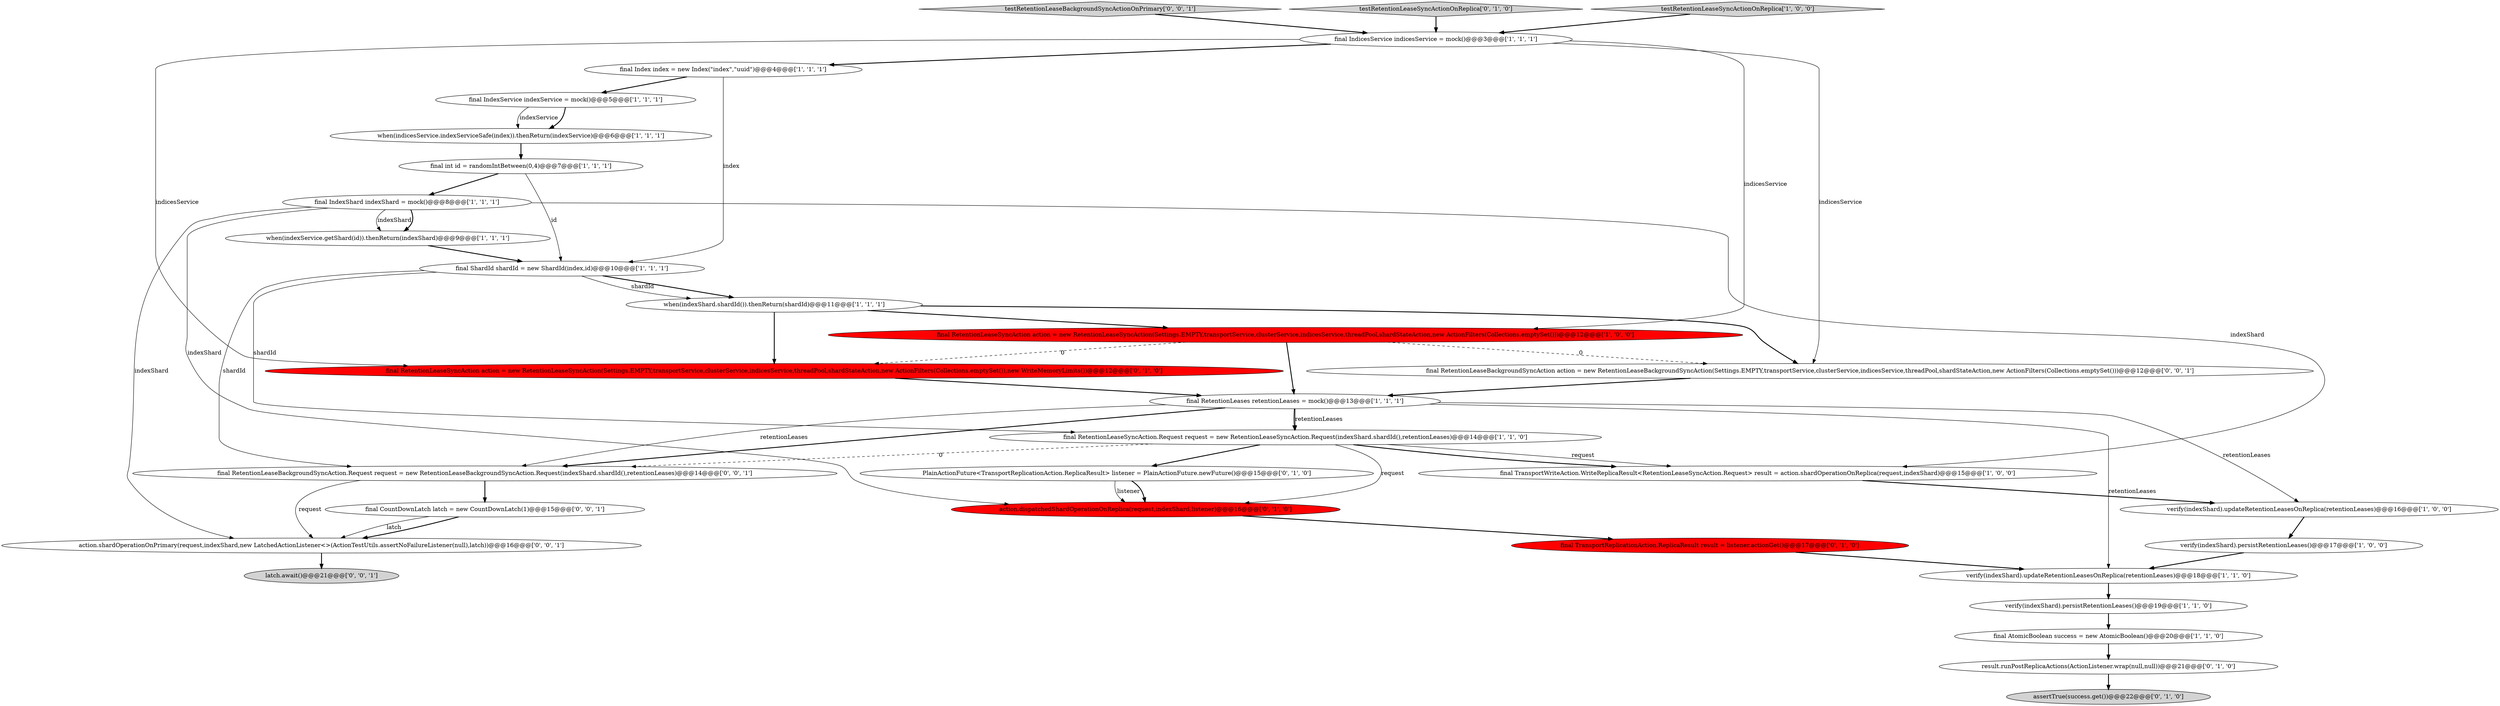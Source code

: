 digraph {
31 [style = filled, label = "final RetentionLeaseBackgroundSyncAction action = new RetentionLeaseBackgroundSyncAction(Settings.EMPTY,transportService,clusterService,indicesService,threadPool,shardStateAction,new ActionFilters(Collections.emptySet()))@@@12@@@['0', '0', '1']", fillcolor = white, shape = ellipse image = "AAA0AAABBB3BBB"];
10 [style = filled, label = "final ShardId shardId = new ShardId(index,id)@@@10@@@['1', '1', '1']", fillcolor = white, shape = ellipse image = "AAA0AAABBB1BBB"];
19 [style = filled, label = "final TransportReplicationAction.ReplicaResult result = listener.actionGet()@@@17@@@['0', '1', '0']", fillcolor = red, shape = ellipse image = "AAA1AAABBB2BBB"];
1 [style = filled, label = "final IndexShard indexShard = mock()@@@8@@@['1', '1', '1']", fillcolor = white, shape = ellipse image = "AAA0AAABBB1BBB"];
14 [style = filled, label = "when(indexService.getShard(id)).thenReturn(indexShard)@@@9@@@['1', '1', '1']", fillcolor = white, shape = ellipse image = "AAA0AAABBB1BBB"];
23 [style = filled, label = "assertTrue(success.get())@@@22@@@['0', '1', '0']", fillcolor = lightgray, shape = ellipse image = "AAA0AAABBB2BBB"];
9 [style = filled, label = "final IndexService indexService = mock()@@@5@@@['1', '1', '1']", fillcolor = white, shape = ellipse image = "AAA0AAABBB1BBB"];
21 [style = filled, label = "action.dispatchedShardOperationOnReplica(request,indexShard,listener)@@@16@@@['0', '1', '0']", fillcolor = red, shape = ellipse image = "AAA1AAABBB2BBB"];
29 [style = filled, label = "action.shardOperationOnPrimary(request,indexShard,new LatchedActionListener<>(ActionTestUtils.assertNoFailureListener(null),latch))@@@16@@@['0', '0', '1']", fillcolor = white, shape = ellipse image = "AAA0AAABBB3BBB"];
0 [style = filled, label = "final int id = randomIntBetween(0,4)@@@7@@@['1', '1', '1']", fillcolor = white, shape = ellipse image = "AAA0AAABBB1BBB"];
22 [style = filled, label = "final RetentionLeaseSyncAction action = new RetentionLeaseSyncAction(Settings.EMPTY,transportService,clusterService,indicesService,threadPool,shardStateAction,new ActionFilters(Collections.emptySet()),new WriteMemoryLimits())@@@12@@@['0', '1', '0']", fillcolor = red, shape = ellipse image = "AAA1AAABBB2BBB"];
4 [style = filled, label = "verify(indexShard).persistRetentionLeases()@@@19@@@['1', '1', '0']", fillcolor = white, shape = ellipse image = "AAA0AAABBB1BBB"];
24 [style = filled, label = "PlainActionFuture<TransportReplicationAction.ReplicaResult> listener = PlainActionFuture.newFuture()@@@15@@@['0', '1', '0']", fillcolor = white, shape = ellipse image = "AAA0AAABBB2BBB"];
26 [style = filled, label = "latch.await()@@@21@@@['0', '0', '1']", fillcolor = lightgray, shape = ellipse image = "AAA0AAABBB3BBB"];
20 [style = filled, label = "result.runPostReplicaActions(ActionListener.wrap(null,null))@@@21@@@['0', '1', '0']", fillcolor = white, shape = ellipse image = "AAA0AAABBB2BBB"];
13 [style = filled, label = "final RetentionLeaseSyncAction action = new RetentionLeaseSyncAction(Settings.EMPTY,transportService,clusterService,indicesService,threadPool,shardStateAction,new ActionFilters(Collections.emptySet()))@@@12@@@['1', '0', '0']", fillcolor = red, shape = ellipse image = "AAA1AAABBB1BBB"];
16 [style = filled, label = "final RetentionLeaseSyncAction.Request request = new RetentionLeaseSyncAction.Request(indexShard.shardId(),retentionLeases)@@@14@@@['1', '1', '0']", fillcolor = white, shape = ellipse image = "AAA0AAABBB1BBB"];
5 [style = filled, label = "final Index index = new Index(\"index\",\"uuid\")@@@4@@@['1', '1', '1']", fillcolor = white, shape = ellipse image = "AAA0AAABBB1BBB"];
30 [style = filled, label = "final CountDownLatch latch = new CountDownLatch(1)@@@15@@@['0', '0', '1']", fillcolor = white, shape = ellipse image = "AAA0AAABBB3BBB"];
7 [style = filled, label = "verify(indexShard).updateRetentionLeasesOnReplica(retentionLeases)@@@16@@@['1', '0', '0']", fillcolor = white, shape = ellipse image = "AAA0AAABBB1BBB"];
27 [style = filled, label = "testRetentionLeaseBackgroundSyncActionOnPrimary['0', '0', '1']", fillcolor = lightgray, shape = diamond image = "AAA0AAABBB3BBB"];
17 [style = filled, label = "verify(indexShard).persistRetentionLeases()@@@17@@@['1', '0', '0']", fillcolor = white, shape = ellipse image = "AAA0AAABBB1BBB"];
3 [style = filled, label = "verify(indexShard).updateRetentionLeasesOnReplica(retentionLeases)@@@18@@@['1', '1', '0']", fillcolor = white, shape = ellipse image = "AAA0AAABBB1BBB"];
18 [style = filled, label = "when(indexShard.shardId()).thenReturn(shardId)@@@11@@@['1', '1', '1']", fillcolor = white, shape = ellipse image = "AAA0AAABBB1BBB"];
8 [style = filled, label = "final AtomicBoolean success = new AtomicBoolean()@@@20@@@['1', '1', '0']", fillcolor = white, shape = ellipse image = "AAA0AAABBB1BBB"];
25 [style = filled, label = "testRetentionLeaseSyncActionOnReplica['0', '1', '0']", fillcolor = lightgray, shape = diamond image = "AAA0AAABBB2BBB"];
2 [style = filled, label = "when(indicesService.indexServiceSafe(index)).thenReturn(indexService)@@@6@@@['1', '1', '1']", fillcolor = white, shape = ellipse image = "AAA0AAABBB1BBB"];
11 [style = filled, label = "final IndicesService indicesService = mock()@@@3@@@['1', '1', '1']", fillcolor = white, shape = ellipse image = "AAA0AAABBB1BBB"];
15 [style = filled, label = "final TransportWriteAction.WriteReplicaResult<RetentionLeaseSyncAction.Request> result = action.shardOperationOnReplica(request,indexShard)@@@15@@@['1', '0', '0']", fillcolor = white, shape = ellipse image = "AAA0AAABBB1BBB"];
12 [style = filled, label = "final RetentionLeases retentionLeases = mock()@@@13@@@['1', '1', '1']", fillcolor = white, shape = ellipse image = "AAA0AAABBB1BBB"];
28 [style = filled, label = "final RetentionLeaseBackgroundSyncAction.Request request = new RetentionLeaseBackgroundSyncAction.Request(indexShard.shardId(),retentionLeases)@@@14@@@['0', '0', '1']", fillcolor = white, shape = ellipse image = "AAA0AAABBB3BBB"];
6 [style = filled, label = "testRetentionLeaseSyncActionOnReplica['1', '0', '0']", fillcolor = lightgray, shape = diamond image = "AAA0AAABBB1BBB"];
5->10 [style = solid, label="index"];
16->15 [style = solid, label="request"];
10->18 [style = bold, label=""];
16->15 [style = bold, label=""];
18->31 [style = bold, label=""];
7->17 [style = bold, label=""];
12->28 [style = bold, label=""];
15->7 [style = bold, label=""];
5->9 [style = bold, label=""];
21->19 [style = bold, label=""];
28->30 [style = bold, label=""];
11->22 [style = solid, label="indicesService"];
9->2 [style = bold, label=""];
16->24 [style = bold, label=""];
30->29 [style = solid, label="latch"];
16->21 [style = solid, label="request"];
12->28 [style = solid, label="retentionLeases"];
14->10 [style = bold, label=""];
10->16 [style = solid, label="shardId"];
12->16 [style = bold, label=""];
10->28 [style = solid, label="shardId"];
0->10 [style = solid, label="id"];
12->7 [style = solid, label="retentionLeases"];
3->4 [style = bold, label=""];
31->12 [style = bold, label=""];
30->29 [style = bold, label=""];
12->16 [style = solid, label="retentionLeases"];
29->26 [style = bold, label=""];
11->31 [style = solid, label="indicesService"];
11->5 [style = bold, label=""];
2->0 [style = bold, label=""];
18->22 [style = bold, label=""];
13->12 [style = bold, label=""];
8->20 [style = bold, label=""];
24->21 [style = solid, label="listener"];
20->23 [style = bold, label=""];
27->11 [style = bold, label=""];
13->31 [style = dashed, label="0"];
24->21 [style = bold, label=""];
28->29 [style = solid, label="request"];
25->11 [style = bold, label=""];
0->1 [style = bold, label=""];
22->12 [style = bold, label=""];
6->11 [style = bold, label=""];
10->18 [style = solid, label="shardId"];
1->14 [style = solid, label="indexShard"];
12->3 [style = solid, label="retentionLeases"];
1->15 [style = solid, label="indexShard"];
18->13 [style = bold, label=""];
17->3 [style = bold, label=""];
1->29 [style = solid, label="indexShard"];
4->8 [style = bold, label=""];
1->14 [style = bold, label=""];
16->28 [style = dashed, label="0"];
13->22 [style = dashed, label="0"];
19->3 [style = bold, label=""];
11->13 [style = solid, label="indicesService"];
1->21 [style = solid, label="indexShard"];
9->2 [style = solid, label="indexService"];
}
